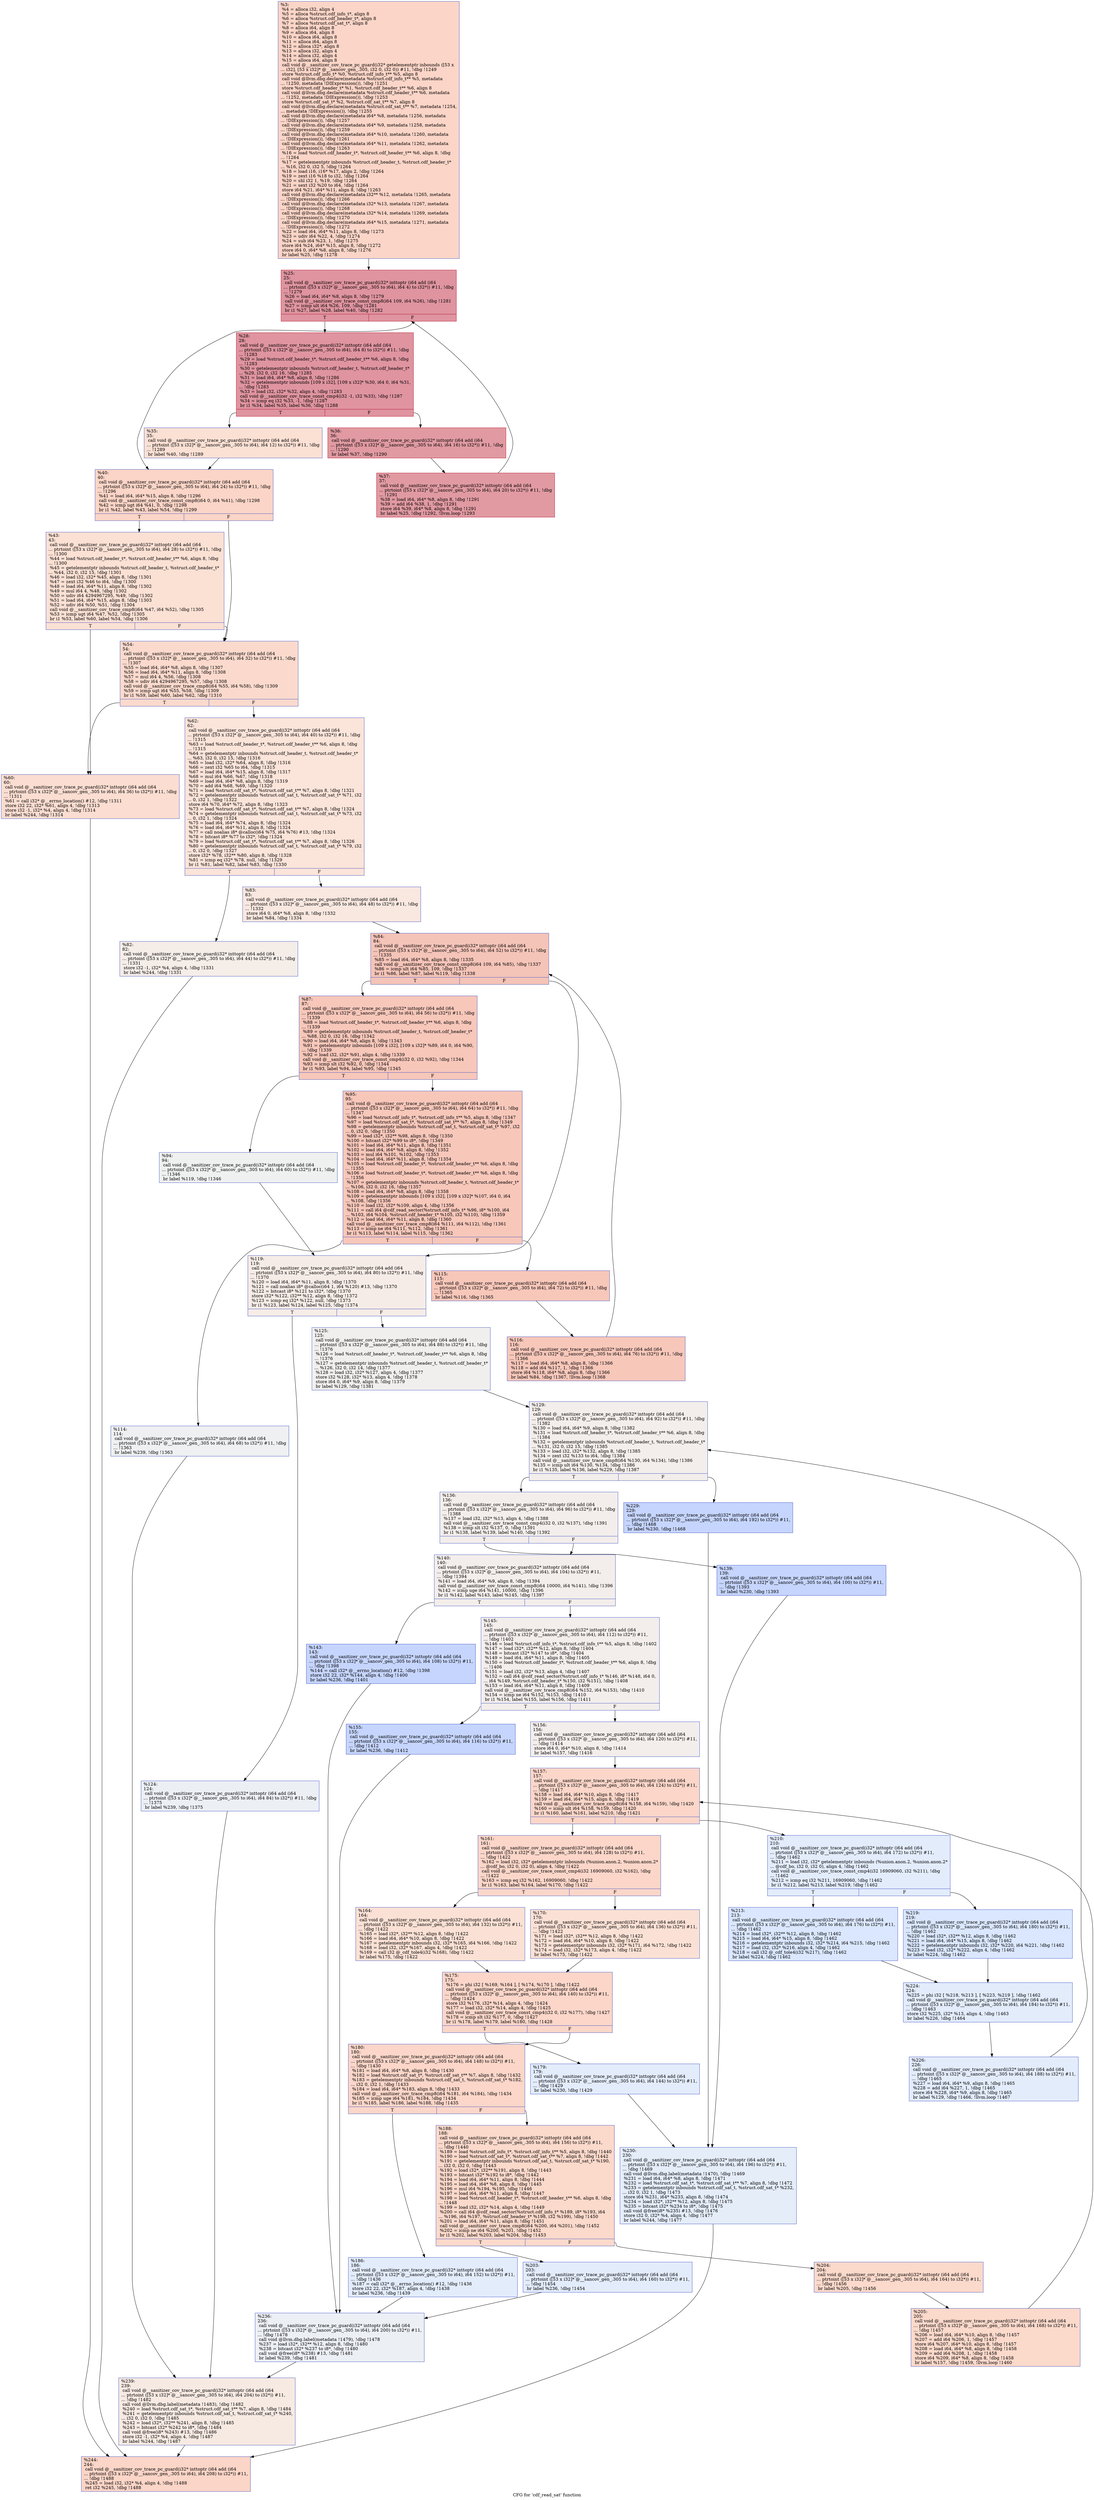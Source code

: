 digraph "CFG for 'cdf_read_sat' function" {
	label="CFG for 'cdf_read_sat' function";

	Node0x564cce902190 [shape=record,color="#3d50c3ff", style=filled, fillcolor="#f5a08170",label="{%3:\l  %4 = alloca i32, align 4\l  %5 = alloca %struct.cdf_info_t*, align 8\l  %6 = alloca %struct.cdf_header_t*, align 8\l  %7 = alloca %struct.cdf_sat_t*, align 8\l  %8 = alloca i64, align 8\l  %9 = alloca i64, align 8\l  %10 = alloca i64, align 8\l  %11 = alloca i64, align 8\l  %12 = alloca i32*, align 8\l  %13 = alloca i32, align 4\l  %14 = alloca i32, align 4\l  %15 = alloca i64, align 8\l  call void @__sanitizer_cov_trace_pc_guard(i32* getelementptr inbounds ([53 x\l... i32], [53 x i32]* @__sancov_gen_.305, i32 0, i32 0)) #11, !dbg !1249\l  store %struct.cdf_info_t* %0, %struct.cdf_info_t** %5, align 8\l  call void @llvm.dbg.declare(metadata %struct.cdf_info_t** %5, metadata\l... !1250, metadata !DIExpression()), !dbg !1251\l  store %struct.cdf_header_t* %1, %struct.cdf_header_t** %6, align 8\l  call void @llvm.dbg.declare(metadata %struct.cdf_header_t** %6, metadata\l... !1252, metadata !DIExpression()), !dbg !1253\l  store %struct.cdf_sat_t* %2, %struct.cdf_sat_t** %7, align 8\l  call void @llvm.dbg.declare(metadata %struct.cdf_sat_t** %7, metadata !1254,\l... metadata !DIExpression()), !dbg !1255\l  call void @llvm.dbg.declare(metadata i64* %8, metadata !1256, metadata\l... !DIExpression()), !dbg !1257\l  call void @llvm.dbg.declare(metadata i64* %9, metadata !1258, metadata\l... !DIExpression()), !dbg !1259\l  call void @llvm.dbg.declare(metadata i64* %10, metadata !1260, metadata\l... !DIExpression()), !dbg !1261\l  call void @llvm.dbg.declare(metadata i64* %11, metadata !1262, metadata\l... !DIExpression()), !dbg !1263\l  %16 = load %struct.cdf_header_t*, %struct.cdf_header_t** %6, align 8, !dbg\l... !1264\l  %17 = getelementptr inbounds %struct.cdf_header_t, %struct.cdf_header_t*\l... %16, i32 0, i32 5, !dbg !1264\l  %18 = load i16, i16* %17, align 2, !dbg !1264\l  %19 = zext i16 %18 to i32, !dbg !1264\l  %20 = shl i32 1, %19, !dbg !1264\l  %21 = sext i32 %20 to i64, !dbg !1264\l  store i64 %21, i64* %11, align 8, !dbg !1263\l  call void @llvm.dbg.declare(metadata i32** %12, metadata !1265, metadata\l... !DIExpression()), !dbg !1266\l  call void @llvm.dbg.declare(metadata i32* %13, metadata !1267, metadata\l... !DIExpression()), !dbg !1268\l  call void @llvm.dbg.declare(metadata i32* %14, metadata !1269, metadata\l... !DIExpression()), !dbg !1270\l  call void @llvm.dbg.declare(metadata i64* %15, metadata !1271, metadata\l... !DIExpression()), !dbg !1272\l  %22 = load i64, i64* %11, align 8, !dbg !1273\l  %23 = udiv i64 %22, 4, !dbg !1274\l  %24 = sub i64 %23, 1, !dbg !1275\l  store i64 %24, i64* %15, align 8, !dbg !1272\l  store i64 0, i64* %8, align 8, !dbg !1276\l  br label %25, !dbg !1278\l}"];
	Node0x564cce902190 -> Node0x564cce902260;
	Node0x564cce902260 [shape=record,color="#b70d28ff", style=filled, fillcolor="#b70d2870",label="{%25:\l25:                                               \l  call void @__sanitizer_cov_trace_pc_guard(i32* inttoptr (i64 add (i64\l... ptrtoint ([53 x i32]* @__sancov_gen_.305 to i64), i64 4) to i32*)) #11, !dbg\l... !1279\l  %26 = load i64, i64* %8, align 8, !dbg !1279\l  call void @__sanitizer_cov_trace_const_cmp8(i64 109, i64 %26), !dbg !1281\l  %27 = icmp ult i64 %26, 109, !dbg !1281\l  br i1 %27, label %28, label %40, !dbg !1282\l|{<s0>T|<s1>F}}"];
	Node0x564cce902260:s0 -> Node0x564cce9022b0;
	Node0x564cce902260:s1 -> Node0x564cce9023f0;
	Node0x564cce9022b0 [shape=record,color="#b70d28ff", style=filled, fillcolor="#b70d2870",label="{%28:\l28:                                               \l  call void @__sanitizer_cov_trace_pc_guard(i32* inttoptr (i64 add (i64\l... ptrtoint ([53 x i32]* @__sancov_gen_.305 to i64), i64 8) to i32*)) #11, !dbg\l... !1283\l  %29 = load %struct.cdf_header_t*, %struct.cdf_header_t** %6, align 8, !dbg\l... !1283\l  %30 = getelementptr inbounds %struct.cdf_header_t, %struct.cdf_header_t*\l... %29, i32 0, i32 16, !dbg !1285\l  %31 = load i64, i64* %8, align 8, !dbg !1286\l  %32 = getelementptr inbounds [109 x i32], [109 x i32]* %30, i64 0, i64 %31,\l... !dbg !1283\l  %33 = load i32, i32* %32, align 4, !dbg !1283\l  call void @__sanitizer_cov_trace_const_cmp4(i32 -1, i32 %33), !dbg !1287\l  %34 = icmp eq i32 %33, -1, !dbg !1287\l  br i1 %34, label %35, label %36, !dbg !1288\l|{<s0>T|<s1>F}}"];
	Node0x564cce9022b0:s0 -> Node0x564cce902300;
	Node0x564cce9022b0:s1 -> Node0x564cce902350;
	Node0x564cce902300 [shape=record,color="#3d50c3ff", style=filled, fillcolor="#f7b99e70",label="{%35:\l35:                                               \l  call void @__sanitizer_cov_trace_pc_guard(i32* inttoptr (i64 add (i64\l... ptrtoint ([53 x i32]* @__sancov_gen_.305 to i64), i64 12) to i32*)) #11, !dbg\l... !1289\l  br label %40, !dbg !1289\l}"];
	Node0x564cce902300 -> Node0x564cce9023f0;
	Node0x564cce902350 [shape=record,color="#b70d28ff", style=filled, fillcolor="#bb1b2c70",label="{%36:\l36:                                               \l  call void @__sanitizer_cov_trace_pc_guard(i32* inttoptr (i64 add (i64\l... ptrtoint ([53 x i32]* @__sancov_gen_.305 to i64), i64 16) to i32*)) #11, !dbg\l... !1290\l  br label %37, !dbg !1290\l}"];
	Node0x564cce902350 -> Node0x564cce9023a0;
	Node0x564cce9023a0 [shape=record,color="#b70d28ff", style=filled, fillcolor="#bb1b2c70",label="{%37:\l37:                                               \l  call void @__sanitizer_cov_trace_pc_guard(i32* inttoptr (i64 add (i64\l... ptrtoint ([53 x i32]* @__sancov_gen_.305 to i64), i64 20) to i32*)) #11, !dbg\l... !1291\l  %38 = load i64, i64* %8, align 8, !dbg !1291\l  %39 = add i64 %38, 1, !dbg !1291\l  store i64 %39, i64* %8, align 8, !dbg !1291\l  br label %25, !dbg !1292, !llvm.loop !1293\l}"];
	Node0x564cce9023a0 -> Node0x564cce902260;
	Node0x564cce9023f0 [shape=record,color="#3d50c3ff", style=filled, fillcolor="#f5a08170",label="{%40:\l40:                                               \l  call void @__sanitizer_cov_trace_pc_guard(i32* inttoptr (i64 add (i64\l... ptrtoint ([53 x i32]* @__sancov_gen_.305 to i64), i64 24) to i32*)) #11, !dbg\l... !1296\l  %41 = load i64, i64* %15, align 8, !dbg !1296\l  call void @__sanitizer_cov_trace_const_cmp8(i64 0, i64 %41), !dbg !1298\l  %42 = icmp ugt i64 %41, 0, !dbg !1298\l  br i1 %42, label %43, label %54, !dbg !1299\l|{<s0>T|<s1>F}}"];
	Node0x564cce9023f0:s0 -> Node0x564cce902440;
	Node0x564cce9023f0:s1 -> Node0x564cce902490;
	Node0x564cce902440 [shape=record,color="#3d50c3ff", style=filled, fillcolor="#f7b99e70",label="{%43:\l43:                                               \l  call void @__sanitizer_cov_trace_pc_guard(i32* inttoptr (i64 add (i64\l... ptrtoint ([53 x i32]* @__sancov_gen_.305 to i64), i64 28) to i32*)) #11, !dbg\l... !1300\l  %44 = load %struct.cdf_header_t*, %struct.cdf_header_t** %6, align 8, !dbg\l... !1300\l  %45 = getelementptr inbounds %struct.cdf_header_t, %struct.cdf_header_t*\l... %44, i32 0, i32 15, !dbg !1301\l  %46 = load i32, i32* %45, align 8, !dbg !1301\l  %47 = zext i32 %46 to i64, !dbg !1300\l  %48 = load i64, i64* %11, align 8, !dbg !1302\l  %49 = mul i64 4, %48, !dbg !1302\l  %50 = udiv i64 4294967295, %49, !dbg !1302\l  %51 = load i64, i64* %15, align 8, !dbg !1303\l  %52 = udiv i64 %50, %51, !dbg !1304\l  call void @__sanitizer_cov_trace_cmp8(i64 %47, i64 %52), !dbg !1305\l  %53 = icmp ugt i64 %47, %52, !dbg !1305\l  br i1 %53, label %60, label %54, !dbg !1306\l|{<s0>T|<s1>F}}"];
	Node0x564cce902440:s0 -> Node0x564cce9024e0;
	Node0x564cce902440:s1 -> Node0x564cce902490;
	Node0x564cce902490 [shape=record,color="#3d50c3ff", style=filled, fillcolor="#f7ac8e70",label="{%54:\l54:                                               \l  call void @__sanitizer_cov_trace_pc_guard(i32* inttoptr (i64 add (i64\l... ptrtoint ([53 x i32]* @__sancov_gen_.305 to i64), i64 32) to i32*)) #11, !dbg\l... !1307\l  %55 = load i64, i64* %8, align 8, !dbg !1307\l  %56 = load i64, i64* %11, align 8, !dbg !1308\l  %57 = mul i64 4, %56, !dbg !1308\l  %58 = udiv i64 4294967295, %57, !dbg !1308\l  call void @__sanitizer_cov_trace_cmp8(i64 %55, i64 %58), !dbg !1309\l  %59 = icmp ugt i64 %55, %58, !dbg !1309\l  br i1 %59, label %60, label %62, !dbg !1310\l|{<s0>T|<s1>F}}"];
	Node0x564cce902490:s0 -> Node0x564cce9024e0;
	Node0x564cce902490:s1 -> Node0x564cce902530;
	Node0x564cce9024e0 [shape=record,color="#3d50c3ff", style=filled, fillcolor="#f7b39670",label="{%60:\l60:                                               \l  call void @__sanitizer_cov_trace_pc_guard(i32* inttoptr (i64 add (i64\l... ptrtoint ([53 x i32]* @__sancov_gen_.305 to i64), i64 36) to i32*)) #11, !dbg\l... !1311\l  %61 = call i32* @__errno_location() #12, !dbg !1311\l  store i32 22, i32* %61, align 4, !dbg !1313\l  store i32 -1, i32* %4, align 4, !dbg !1314\l  br label %244, !dbg !1314\l}"];
	Node0x564cce9024e0 -> Node0x564cce903250;
	Node0x564cce902530 [shape=record,color="#3d50c3ff", style=filled, fillcolor="#f5c1a970",label="{%62:\l62:                                               \l  call void @__sanitizer_cov_trace_pc_guard(i32* inttoptr (i64 add (i64\l... ptrtoint ([53 x i32]* @__sancov_gen_.305 to i64), i64 40) to i32*)) #11, !dbg\l... !1315\l  %63 = load %struct.cdf_header_t*, %struct.cdf_header_t** %6, align 8, !dbg\l... !1315\l  %64 = getelementptr inbounds %struct.cdf_header_t, %struct.cdf_header_t*\l... %63, i32 0, i32 15, !dbg !1316\l  %65 = load i32, i32* %64, align 8, !dbg !1316\l  %66 = zext i32 %65 to i64, !dbg !1315\l  %67 = load i64, i64* %15, align 8, !dbg !1317\l  %68 = mul i64 %66, %67, !dbg !1318\l  %69 = load i64, i64* %8, align 8, !dbg !1319\l  %70 = add i64 %68, %69, !dbg !1320\l  %71 = load %struct.cdf_sat_t*, %struct.cdf_sat_t** %7, align 8, !dbg !1321\l  %72 = getelementptr inbounds %struct.cdf_sat_t, %struct.cdf_sat_t* %71, i32\l... 0, i32 1, !dbg !1322\l  store i64 %70, i64* %72, align 8, !dbg !1323\l  %73 = load %struct.cdf_sat_t*, %struct.cdf_sat_t** %7, align 8, !dbg !1324\l  %74 = getelementptr inbounds %struct.cdf_sat_t, %struct.cdf_sat_t* %73, i32\l... 0, i32 1, !dbg !1324\l  %75 = load i64, i64* %74, align 8, !dbg !1324\l  %76 = load i64, i64* %11, align 8, !dbg !1324\l  %77 = call noalias i8* @calloc(i64 %75, i64 %76) #13, !dbg !1324\l  %78 = bitcast i8* %77 to i32*, !dbg !1324\l  %79 = load %struct.cdf_sat_t*, %struct.cdf_sat_t** %7, align 8, !dbg !1326\l  %80 = getelementptr inbounds %struct.cdf_sat_t, %struct.cdf_sat_t* %79, i32\l... 0, i32 0, !dbg !1327\l  store i32* %78, i32** %80, align 8, !dbg !1328\l  %81 = icmp eq i32* %78, null, !dbg !1329\l  br i1 %81, label %82, label %83, !dbg !1330\l|{<s0>T|<s1>F}}"];
	Node0x564cce902530:s0 -> Node0x564cce902580;
	Node0x564cce902530:s1 -> Node0x564cce9025d0;
	Node0x564cce902580 [shape=record,color="#3d50c3ff", style=filled, fillcolor="#e8d6cc70",label="{%82:\l82:                                               \l  call void @__sanitizer_cov_trace_pc_guard(i32* inttoptr (i64 add (i64\l... ptrtoint ([53 x i32]* @__sancov_gen_.305 to i64), i64 44) to i32*)) #11, !dbg\l... !1331\l  store i32 -1, i32* %4, align 4, !dbg !1331\l  br label %244, !dbg !1331\l}"];
	Node0x564cce902580 -> Node0x564cce903250;
	Node0x564cce9025d0 [shape=record,color="#3d50c3ff", style=filled, fillcolor="#f1ccb870",label="{%83:\l83:                                               \l  call void @__sanitizer_cov_trace_pc_guard(i32* inttoptr (i64 add (i64\l... ptrtoint ([53 x i32]* @__sancov_gen_.305 to i64), i64 48) to i32*)) #11, !dbg\l... !1332\l  store i64 0, i64* %8, align 8, !dbg !1332\l  br label %84, !dbg !1334\l}"];
	Node0x564cce9025d0 -> Node0x564cce902620;
	Node0x564cce902620 [shape=record,color="#3d50c3ff", style=filled, fillcolor="#e97a5f70",label="{%84:\l84:                                               \l  call void @__sanitizer_cov_trace_pc_guard(i32* inttoptr (i64 add (i64\l... ptrtoint ([53 x i32]* @__sancov_gen_.305 to i64), i64 52) to i32*)) #11, !dbg\l... !1335\l  %85 = load i64, i64* %8, align 8, !dbg !1335\l  call void @__sanitizer_cov_trace_const_cmp8(i64 109, i64 %85), !dbg !1337\l  %86 = icmp ult i64 %85, 109, !dbg !1337\l  br i1 %86, label %87, label %119, !dbg !1338\l|{<s0>T|<s1>F}}"];
	Node0x564cce902620:s0 -> Node0x564cce902670;
	Node0x564cce902620:s1 -> Node0x564cce902850;
	Node0x564cce902670 [shape=record,color="#3d50c3ff", style=filled, fillcolor="#ec7f6370",label="{%87:\l87:                                               \l  call void @__sanitizer_cov_trace_pc_guard(i32* inttoptr (i64 add (i64\l... ptrtoint ([53 x i32]* @__sancov_gen_.305 to i64), i64 56) to i32*)) #11, !dbg\l... !1339\l  %88 = load %struct.cdf_header_t*, %struct.cdf_header_t** %6, align 8, !dbg\l... !1339\l  %89 = getelementptr inbounds %struct.cdf_header_t, %struct.cdf_header_t*\l... %88, i32 0, i32 16, !dbg !1342\l  %90 = load i64, i64* %8, align 8, !dbg !1343\l  %91 = getelementptr inbounds [109 x i32], [109 x i32]* %89, i64 0, i64 %90,\l... !dbg !1339\l  %92 = load i32, i32* %91, align 4, !dbg !1339\l  call void @__sanitizer_cov_trace_const_cmp4(i32 0, i32 %92), !dbg !1344\l  %93 = icmp slt i32 %92, 0, !dbg !1344\l  br i1 %93, label %94, label %95, !dbg !1345\l|{<s0>T|<s1>F}}"];
	Node0x564cce902670:s0 -> Node0x564cce9026c0;
	Node0x564cce902670:s1 -> Node0x564cce902710;
	Node0x564cce9026c0 [shape=record,color="#3d50c3ff", style=filled, fillcolor="#dbdcde70",label="{%94:\l94:                                               \l  call void @__sanitizer_cov_trace_pc_guard(i32* inttoptr (i64 add (i64\l... ptrtoint ([53 x i32]* @__sancov_gen_.305 to i64), i64 60) to i32*)) #11, !dbg\l... !1346\l  br label %119, !dbg !1346\l}"];
	Node0x564cce9026c0 -> Node0x564cce902850;
	Node0x564cce902710 [shape=record,color="#3d50c3ff", style=filled, fillcolor="#ec7f6370",label="{%95:\l95:                                               \l  call void @__sanitizer_cov_trace_pc_guard(i32* inttoptr (i64 add (i64\l... ptrtoint ([53 x i32]* @__sancov_gen_.305 to i64), i64 64) to i32*)) #11, !dbg\l... !1347\l  %96 = load %struct.cdf_info_t*, %struct.cdf_info_t** %5, align 8, !dbg !1347\l  %97 = load %struct.cdf_sat_t*, %struct.cdf_sat_t** %7, align 8, !dbg !1349\l  %98 = getelementptr inbounds %struct.cdf_sat_t, %struct.cdf_sat_t* %97, i32\l... 0, i32 0, !dbg !1350\l  %99 = load i32*, i32** %98, align 8, !dbg !1350\l  %100 = bitcast i32* %99 to i8*, !dbg !1349\l  %101 = load i64, i64* %11, align 8, !dbg !1351\l  %102 = load i64, i64* %8, align 8, !dbg !1352\l  %103 = mul i64 %101, %102, !dbg !1353\l  %104 = load i64, i64* %11, align 8, !dbg !1354\l  %105 = load %struct.cdf_header_t*, %struct.cdf_header_t** %6, align 8, !dbg\l... !1355\l  %106 = load %struct.cdf_header_t*, %struct.cdf_header_t** %6, align 8, !dbg\l... !1356\l  %107 = getelementptr inbounds %struct.cdf_header_t, %struct.cdf_header_t*\l... %106, i32 0, i32 16, !dbg !1357\l  %108 = load i64, i64* %8, align 8, !dbg !1358\l  %109 = getelementptr inbounds [109 x i32], [109 x i32]* %107, i64 0, i64\l... %108, !dbg !1356\l  %110 = load i32, i32* %109, align 4, !dbg !1356\l  %111 = call i64 @cdf_read_sector(%struct.cdf_info_t* %96, i8* %100, i64\l... %103, i64 %104, %struct.cdf_header_t* %105, i32 %110), !dbg !1359\l  %112 = load i64, i64* %11, align 8, !dbg !1360\l  call void @__sanitizer_cov_trace_cmp8(i64 %111, i64 %112), !dbg !1361\l  %113 = icmp ne i64 %111, %112, !dbg !1361\l  br i1 %113, label %114, label %115, !dbg !1362\l|{<s0>T|<s1>F}}"];
	Node0x564cce902710:s0 -> Node0x564cce902760;
	Node0x564cce902710:s1 -> Node0x564cce9027b0;
	Node0x564cce902760 [shape=record,color="#3d50c3ff", style=filled, fillcolor="#d9dce170",label="{%114:\l114:                                              \l  call void @__sanitizer_cov_trace_pc_guard(i32* inttoptr (i64 add (i64\l... ptrtoint ([53 x i32]* @__sancov_gen_.305 to i64), i64 68) to i32*)) #11, !dbg\l... !1363\l  br label %239, !dbg !1363\l}"];
	Node0x564cce902760 -> Node0x564cce903200;
	Node0x564cce9027b0 [shape=record,color="#3d50c3ff", style=filled, fillcolor="#ec7f6370",label="{%115:\l115:                                              \l  call void @__sanitizer_cov_trace_pc_guard(i32* inttoptr (i64 add (i64\l... ptrtoint ([53 x i32]* @__sancov_gen_.305 to i64), i64 72) to i32*)) #11, !dbg\l... !1365\l  br label %116, !dbg !1365\l}"];
	Node0x564cce9027b0 -> Node0x564cce902800;
	Node0x564cce902800 [shape=record,color="#3d50c3ff", style=filled, fillcolor="#ec7f6370",label="{%116:\l116:                                              \l  call void @__sanitizer_cov_trace_pc_guard(i32* inttoptr (i64 add (i64\l... ptrtoint ([53 x i32]* @__sancov_gen_.305 to i64), i64 76) to i32*)) #11, !dbg\l... !1366\l  %117 = load i64, i64* %8, align 8, !dbg !1366\l  %118 = add i64 %117, 1, !dbg !1366\l  store i64 %118, i64* %8, align 8, !dbg !1366\l  br label %84, !dbg !1367, !llvm.loop !1368\l}"];
	Node0x564cce902800 -> Node0x564cce902620;
	Node0x564cce902850 [shape=record,color="#3d50c3ff", style=filled, fillcolor="#ead5c970",label="{%119:\l119:                                              \l  call void @__sanitizer_cov_trace_pc_guard(i32* inttoptr (i64 add (i64\l... ptrtoint ([53 x i32]* @__sancov_gen_.305 to i64), i64 80) to i32*)) #11, !dbg\l... !1370\l  %120 = load i64, i64* %11, align 8, !dbg !1370\l  %121 = call noalias i8* @calloc(i64 1, i64 %120) #13, !dbg !1370\l  %122 = bitcast i8* %121 to i32*, !dbg !1370\l  store i32* %122, i32** %12, align 8, !dbg !1372\l  %123 = icmp eq i32* %122, null, !dbg !1373\l  br i1 %123, label %124, label %125, !dbg !1374\l|{<s0>T|<s1>F}}"];
	Node0x564cce902850:s0 -> Node0x564cce9028a0;
	Node0x564cce902850:s1 -> Node0x564cce9028f0;
	Node0x564cce9028a0 [shape=record,color="#3d50c3ff", style=filled, fillcolor="#d4dbe670",label="{%124:\l124:                                              \l  call void @__sanitizer_cov_trace_pc_guard(i32* inttoptr (i64 add (i64\l... ptrtoint ([53 x i32]* @__sancov_gen_.305 to i64), i64 84) to i32*)) #11, !dbg\l... !1375\l  br label %239, !dbg !1375\l}"];
	Node0x564cce9028a0 -> Node0x564cce903200;
	Node0x564cce9028f0 [shape=record,color="#3d50c3ff", style=filled, fillcolor="#e0dbd870",label="{%125:\l125:                                              \l  call void @__sanitizer_cov_trace_pc_guard(i32* inttoptr (i64 add (i64\l... ptrtoint ([53 x i32]* @__sancov_gen_.305 to i64), i64 88) to i32*)) #11, !dbg\l... !1376\l  %126 = load %struct.cdf_header_t*, %struct.cdf_header_t** %6, align 8, !dbg\l... !1376\l  %127 = getelementptr inbounds %struct.cdf_header_t, %struct.cdf_header_t*\l... %126, i32 0, i32 14, !dbg !1377\l  %128 = load i32, i32* %127, align 4, !dbg !1377\l  store i32 %128, i32* %13, align 4, !dbg !1378\l  store i64 0, i64* %9, align 8, !dbg !1379\l  br label %129, !dbg !1381\l}"];
	Node0x564cce9028f0 -> Node0x564cce902940;
	Node0x564cce902940 [shape=record,color="#3d50c3ff", style=filled, fillcolor="#e5d8d170",label="{%129:\l129:                                              \l  call void @__sanitizer_cov_trace_pc_guard(i32* inttoptr (i64 add (i64\l... ptrtoint ([53 x i32]* @__sancov_gen_.305 to i64), i64 92) to i32*)) #11, !dbg\l... !1382\l  %130 = load i64, i64* %9, align 8, !dbg !1382\l  %131 = load %struct.cdf_header_t*, %struct.cdf_header_t** %6, align 8, !dbg\l... !1384\l  %132 = getelementptr inbounds %struct.cdf_header_t, %struct.cdf_header_t*\l... %131, i32 0, i32 15, !dbg !1385\l  %133 = load i32, i32* %132, align 8, !dbg !1385\l  %134 = zext i32 %133 to i64, !dbg !1384\l  call void @__sanitizer_cov_trace_cmp8(i64 %130, i64 %134), !dbg !1386\l  %135 = icmp ult i64 %130, %134, !dbg !1386\l  br i1 %135, label %136, label %229, !dbg !1387\l|{<s0>T|<s1>F}}"];
	Node0x564cce902940:s0 -> Node0x564cce902990;
	Node0x564cce902940:s1 -> Node0x564cce903110;
	Node0x564cce902990 [shape=record,color="#3d50c3ff", style=filled, fillcolor="#e5d8d170",label="{%136:\l136:                                              \l  call void @__sanitizer_cov_trace_pc_guard(i32* inttoptr (i64 add (i64\l... ptrtoint ([53 x i32]* @__sancov_gen_.305 to i64), i64 96) to i32*)) #11, !dbg\l... !1388\l  %137 = load i32, i32* %13, align 4, !dbg !1388\l  call void @__sanitizer_cov_trace_const_cmp4(i32 0, i32 %137), !dbg !1391\l  %138 = icmp slt i32 %137, 0, !dbg !1391\l  br i1 %138, label %139, label %140, !dbg !1392\l|{<s0>T|<s1>F}}"];
	Node0x564cce902990:s0 -> Node0x564cce9029e0;
	Node0x564cce902990:s1 -> Node0x564cce902a30;
	Node0x564cce9029e0 [shape=record,color="#3d50c3ff", style=filled, fillcolor="#7ea1fa70",label="{%139:\l139:                                              \l  call void @__sanitizer_cov_trace_pc_guard(i32* inttoptr (i64 add (i64\l... ptrtoint ([53 x i32]* @__sancov_gen_.305 to i64), i64 100) to i32*)) #11,\l... !dbg !1393\l  br label %230, !dbg !1393\l}"];
	Node0x564cce9029e0 -> Node0x564cce903160;
	Node0x564cce902a30 [shape=record,color="#3d50c3ff", style=filled, fillcolor="#e5d8d170",label="{%140:\l140:                                              \l  call void @__sanitizer_cov_trace_pc_guard(i32* inttoptr (i64 add (i64\l... ptrtoint ([53 x i32]* @__sancov_gen_.305 to i64), i64 104) to i32*)) #11,\l... !dbg !1394\l  %141 = load i64, i64* %9, align 8, !dbg !1394\l  call void @__sanitizer_cov_trace_const_cmp8(i64 10000, i64 %141), !dbg !1396\l  %142 = icmp uge i64 %141, 10000, !dbg !1396\l  br i1 %142, label %143, label %145, !dbg !1397\l|{<s0>T|<s1>F}}"];
	Node0x564cce902a30:s0 -> Node0x564cce902a80;
	Node0x564cce902a30:s1 -> Node0x564cce902ad0;
	Node0x564cce902a80 [shape=record,color="#3d50c3ff", style=filled, fillcolor="#7ea1fa70",label="{%143:\l143:                                              \l  call void @__sanitizer_cov_trace_pc_guard(i32* inttoptr (i64 add (i64\l... ptrtoint ([53 x i32]* @__sancov_gen_.305 to i64), i64 108) to i32*)) #11,\l... !dbg !1398\l  %144 = call i32* @__errno_location() #12, !dbg !1398\l  store i32 22, i32* %144, align 4, !dbg !1400\l  br label %236, !dbg !1401\l}"];
	Node0x564cce902a80 -> Node0x564cce9031b0;
	Node0x564cce902ad0 [shape=record,color="#3d50c3ff", style=filled, fillcolor="#e3d9d370",label="{%145:\l145:                                              \l  call void @__sanitizer_cov_trace_pc_guard(i32* inttoptr (i64 add (i64\l... ptrtoint ([53 x i32]* @__sancov_gen_.305 to i64), i64 112) to i32*)) #11,\l... !dbg !1402\l  %146 = load %struct.cdf_info_t*, %struct.cdf_info_t** %5, align 8, !dbg !1402\l  %147 = load i32*, i32** %12, align 8, !dbg !1404\l  %148 = bitcast i32* %147 to i8*, !dbg !1404\l  %149 = load i64, i64* %11, align 8, !dbg !1405\l  %150 = load %struct.cdf_header_t*, %struct.cdf_header_t** %6, align 8, !dbg\l... !1406\l  %151 = load i32, i32* %13, align 4, !dbg !1407\l  %152 = call i64 @cdf_read_sector(%struct.cdf_info_t* %146, i8* %148, i64 0,\l... i64 %149, %struct.cdf_header_t* %150, i32 %151), !dbg !1408\l  %153 = load i64, i64* %11, align 8, !dbg !1409\l  call void @__sanitizer_cov_trace_cmp8(i64 %152, i64 %153), !dbg !1410\l  %154 = icmp ne i64 %152, %153, !dbg !1410\l  br i1 %154, label %155, label %156, !dbg !1411\l|{<s0>T|<s1>F}}"];
	Node0x564cce902ad0:s0 -> Node0x564cce902b20;
	Node0x564cce902ad0:s1 -> Node0x564cce902b70;
	Node0x564cce902b20 [shape=record,color="#3d50c3ff", style=filled, fillcolor="#7ea1fa70",label="{%155:\l155:                                              \l  call void @__sanitizer_cov_trace_pc_guard(i32* inttoptr (i64 add (i64\l... ptrtoint ([53 x i32]* @__sancov_gen_.305 to i64), i64 116) to i32*)) #11,\l... !dbg !1412\l  br label %236, !dbg !1412\l}"];
	Node0x564cce902b20 -> Node0x564cce9031b0;
	Node0x564cce902b70 [shape=record,color="#3d50c3ff", style=filled, fillcolor="#e3d9d370",label="{%156:\l156:                                              \l  call void @__sanitizer_cov_trace_pc_guard(i32* inttoptr (i64 add (i64\l... ptrtoint ([53 x i32]* @__sancov_gen_.305 to i64), i64 120) to i32*)) #11,\l... !dbg !1414\l  store i64 0, i64* %10, align 8, !dbg !1414\l  br label %157, !dbg !1416\l}"];
	Node0x564cce902b70 -> Node0x564cce902bc0;
	Node0x564cce902bc0 [shape=record,color="#3d50c3ff", style=filled, fillcolor="#f6a38570",label="{%157:\l157:                                              \l  call void @__sanitizer_cov_trace_pc_guard(i32* inttoptr (i64 add (i64\l... ptrtoint ([53 x i32]* @__sancov_gen_.305 to i64), i64 124) to i32*)) #11,\l... !dbg !1417\l  %158 = load i64, i64* %10, align 8, !dbg !1417\l  %159 = load i64, i64* %15, align 8, !dbg !1419\l  call void @__sanitizer_cov_trace_cmp8(i64 %158, i64 %159), !dbg !1420\l  %160 = icmp ult i64 %158, %159, !dbg !1420\l  br i1 %160, label %161, label %210, !dbg !1421\l|{<s0>T|<s1>F}}"];
	Node0x564cce902bc0:s0 -> Node0x564cce902c10;
	Node0x564cce902bc0:s1 -> Node0x564cce902f80;
	Node0x564cce902c10 [shape=record,color="#3d50c3ff", style=filled, fillcolor="#f6a38570",label="{%161:\l161:                                              \l  call void @__sanitizer_cov_trace_pc_guard(i32* inttoptr (i64 add (i64\l... ptrtoint ([53 x i32]* @__sancov_gen_.305 to i64), i64 128) to i32*)) #11,\l... !dbg !1422\l  %162 = load i32, i32* getelementptr inbounds (%union.anon.2, %union.anon.2*\l... @cdf_bo, i32 0, i32 0), align 4, !dbg !1422\l  call void @__sanitizer_cov_trace_const_cmp4(i32 16909060, i32 %162), !dbg\l... !1422\l  %163 = icmp eq i32 %162, 16909060, !dbg !1422\l  br i1 %163, label %164, label %170, !dbg !1422\l|{<s0>T|<s1>F}}"];
	Node0x564cce902c10:s0 -> Node0x564cce902c60;
	Node0x564cce902c10:s1 -> Node0x564cce902cb0;
	Node0x564cce902c60 [shape=record,color="#3d50c3ff", style=filled, fillcolor="#f7bca170",label="{%164:\l164:                                              \l  call void @__sanitizer_cov_trace_pc_guard(i32* inttoptr (i64 add (i64\l... ptrtoint ([53 x i32]* @__sancov_gen_.305 to i64), i64 132) to i32*)) #11,\l... !dbg !1422\l  %165 = load i32*, i32** %12, align 8, !dbg !1422\l  %166 = load i64, i64* %10, align 8, !dbg !1422\l  %167 = getelementptr inbounds i32, i32* %165, i64 %166, !dbg !1422\l  %168 = load i32, i32* %167, align 4, !dbg !1422\l  %169 = call i32 @_cdf_tole4(i32 %168), !dbg !1422\l  br label %175, !dbg !1422\l}"];
	Node0x564cce902c60 -> Node0x564cce902d00;
	Node0x564cce902cb0 [shape=record,color="#3d50c3ff", style=filled, fillcolor="#f7bca170",label="{%170:\l170:                                              \l  call void @__sanitizer_cov_trace_pc_guard(i32* inttoptr (i64 add (i64\l... ptrtoint ([53 x i32]* @__sancov_gen_.305 to i64), i64 136) to i32*)) #11,\l... !dbg !1422\l  %171 = load i32*, i32** %12, align 8, !dbg !1422\l  %172 = load i64, i64* %10, align 8, !dbg !1422\l  %173 = getelementptr inbounds i32, i32* %171, i64 %172, !dbg !1422\l  %174 = load i32, i32* %173, align 4, !dbg !1422\l  br label %175, !dbg !1422\l}"];
	Node0x564cce902cb0 -> Node0x564cce902d00;
	Node0x564cce902d00 [shape=record,color="#3d50c3ff", style=filled, fillcolor="#f6a38570",label="{%175:\l175:                                              \l  %176 = phi i32 [ %169, %164 ], [ %174, %170 ], !dbg !1422\l  call void @__sanitizer_cov_trace_pc_guard(i32* inttoptr (i64 add (i64\l... ptrtoint ([53 x i32]* @__sancov_gen_.305 to i64), i64 140) to i32*)) #11,\l... !dbg !1424\l  store i32 %176, i32* %14, align 4, !dbg !1424\l  %177 = load i32, i32* %14, align 4, !dbg !1425\l  call void @__sanitizer_cov_trace_const_cmp4(i32 0, i32 %177), !dbg !1427\l  %178 = icmp slt i32 %177, 0, !dbg !1427\l  br i1 %178, label %179, label %180, !dbg !1428\l|{<s0>T|<s1>F}}"];
	Node0x564cce902d00:s0 -> Node0x564cce902d50;
	Node0x564cce902d00:s1 -> Node0x564cce902da0;
	Node0x564cce902d50 [shape=record,color="#3d50c3ff", style=filled, fillcolor="#bfd3f670",label="{%179:\l179:                                              \l  call void @__sanitizer_cov_trace_pc_guard(i32* inttoptr (i64 add (i64\l... ptrtoint ([53 x i32]* @__sancov_gen_.305 to i64), i64 144) to i32*)) #11,\l... !dbg !1429\l  br label %230, !dbg !1429\l}"];
	Node0x564cce902d50 -> Node0x564cce903160;
	Node0x564cce902da0 [shape=record,color="#3d50c3ff", style=filled, fillcolor="#f6a38570",label="{%180:\l180:                                              \l  call void @__sanitizer_cov_trace_pc_guard(i32* inttoptr (i64 add (i64\l... ptrtoint ([53 x i32]* @__sancov_gen_.305 to i64), i64 148) to i32*)) #11,\l... !dbg !1430\l  %181 = load i64, i64* %8, align 8, !dbg !1430\l  %182 = load %struct.cdf_sat_t*, %struct.cdf_sat_t** %7, align 8, !dbg !1432\l  %183 = getelementptr inbounds %struct.cdf_sat_t, %struct.cdf_sat_t* %182,\l... i32 0, i32 1, !dbg !1433\l  %184 = load i64, i64* %183, align 8, !dbg !1433\l  call void @__sanitizer_cov_trace_cmp8(i64 %181, i64 %184), !dbg !1434\l  %185 = icmp uge i64 %181, %184, !dbg !1434\l  br i1 %185, label %186, label %188, !dbg !1435\l|{<s0>T|<s1>F}}"];
	Node0x564cce902da0:s0 -> Node0x564cce902df0;
	Node0x564cce902da0:s1 -> Node0x564cce902e40;
	Node0x564cce902df0 [shape=record,color="#3d50c3ff", style=filled, fillcolor="#bfd3f670",label="{%186:\l186:                                              \l  call void @__sanitizer_cov_trace_pc_guard(i32* inttoptr (i64 add (i64\l... ptrtoint ([53 x i32]* @__sancov_gen_.305 to i64), i64 152) to i32*)) #11,\l... !dbg !1436\l  %187 = call i32* @__errno_location() #12, !dbg !1436\l  store i32 22, i32* %187, align 4, !dbg !1438\l  br label %236, !dbg !1439\l}"];
	Node0x564cce902df0 -> Node0x564cce9031b0;
	Node0x564cce902e40 [shape=record,color="#3d50c3ff", style=filled, fillcolor="#f7a88970",label="{%188:\l188:                                              \l  call void @__sanitizer_cov_trace_pc_guard(i32* inttoptr (i64 add (i64\l... ptrtoint ([53 x i32]* @__sancov_gen_.305 to i64), i64 156) to i32*)) #11,\l... !dbg !1440\l  %189 = load %struct.cdf_info_t*, %struct.cdf_info_t** %5, align 8, !dbg !1440\l  %190 = load %struct.cdf_sat_t*, %struct.cdf_sat_t** %7, align 8, !dbg !1442\l  %191 = getelementptr inbounds %struct.cdf_sat_t, %struct.cdf_sat_t* %190,\l... i32 0, i32 0, !dbg !1443\l  %192 = load i32*, i32** %191, align 8, !dbg !1443\l  %193 = bitcast i32* %192 to i8*, !dbg !1442\l  %194 = load i64, i64* %11, align 8, !dbg !1444\l  %195 = load i64, i64* %8, align 8, !dbg !1445\l  %196 = mul i64 %194, %195, !dbg !1446\l  %197 = load i64, i64* %11, align 8, !dbg !1447\l  %198 = load %struct.cdf_header_t*, %struct.cdf_header_t** %6, align 8, !dbg\l... !1448\l  %199 = load i32, i32* %14, align 4, !dbg !1449\l  %200 = call i64 @cdf_read_sector(%struct.cdf_info_t* %189, i8* %193, i64\l... %196, i64 %197, %struct.cdf_header_t* %198, i32 %199), !dbg !1450\l  %201 = load i64, i64* %11, align 8, !dbg !1451\l  call void @__sanitizer_cov_trace_cmp8(i64 %200, i64 %201), !dbg !1452\l  %202 = icmp ne i64 %200, %201, !dbg !1452\l  br i1 %202, label %203, label %204, !dbg !1453\l|{<s0>T|<s1>F}}"];
	Node0x564cce902e40:s0 -> Node0x564cce902e90;
	Node0x564cce902e40:s1 -> Node0x564cce902ee0;
	Node0x564cce902e90 [shape=record,color="#3d50c3ff", style=filled, fillcolor="#bfd3f670",label="{%203:\l203:                                              \l  call void @__sanitizer_cov_trace_pc_guard(i32* inttoptr (i64 add (i64\l... ptrtoint ([53 x i32]* @__sancov_gen_.305 to i64), i64 160) to i32*)) #11,\l... !dbg !1454\l  br label %236, !dbg !1454\l}"];
	Node0x564cce902e90 -> Node0x564cce9031b0;
	Node0x564cce902ee0 [shape=record,color="#3d50c3ff", style=filled, fillcolor="#f7a88970",label="{%204:\l204:                                              \l  call void @__sanitizer_cov_trace_pc_guard(i32* inttoptr (i64 add (i64\l... ptrtoint ([53 x i32]* @__sancov_gen_.305 to i64), i64 164) to i32*)) #11,\l... !dbg !1456\l  br label %205, !dbg !1456\l}"];
	Node0x564cce902ee0 -> Node0x564cce902f30;
	Node0x564cce902f30 [shape=record,color="#3d50c3ff", style=filled, fillcolor="#f7a88970",label="{%205:\l205:                                              \l  call void @__sanitizer_cov_trace_pc_guard(i32* inttoptr (i64 add (i64\l... ptrtoint ([53 x i32]* @__sancov_gen_.305 to i64), i64 168) to i32*)) #11,\l... !dbg !1457\l  %206 = load i64, i64* %10, align 8, !dbg !1457\l  %207 = add i64 %206, 1, !dbg !1457\l  store i64 %207, i64* %10, align 8, !dbg !1457\l  %208 = load i64, i64* %8, align 8, !dbg !1458\l  %209 = add i64 %208, 1, !dbg !1458\l  store i64 %209, i64* %8, align 8, !dbg !1458\l  br label %157, !dbg !1459, !llvm.loop !1460\l}"];
	Node0x564cce902f30 -> Node0x564cce902bc0;
	Node0x564cce902f80 [shape=record,color="#3d50c3ff", style=filled, fillcolor="#bfd3f670",label="{%210:\l210:                                              \l  call void @__sanitizer_cov_trace_pc_guard(i32* inttoptr (i64 add (i64\l... ptrtoint ([53 x i32]* @__sancov_gen_.305 to i64), i64 172) to i32*)) #11,\l... !dbg !1462\l  %211 = load i32, i32* getelementptr inbounds (%union.anon.2, %union.anon.2*\l... @cdf_bo, i32 0, i32 0), align 4, !dbg !1462\l  call void @__sanitizer_cov_trace_const_cmp4(i32 16909060, i32 %211), !dbg\l... !1462\l  %212 = icmp eq i32 %211, 16909060, !dbg !1462\l  br i1 %212, label %213, label %219, !dbg !1462\l|{<s0>T|<s1>F}}"];
	Node0x564cce902f80:s0 -> Node0x564cce902fd0;
	Node0x564cce902f80:s1 -> Node0x564cce903020;
	Node0x564cce902fd0 [shape=record,color="#3d50c3ff", style=filled, fillcolor="#abc8fd70",label="{%213:\l213:                                              \l  call void @__sanitizer_cov_trace_pc_guard(i32* inttoptr (i64 add (i64\l... ptrtoint ([53 x i32]* @__sancov_gen_.305 to i64), i64 176) to i32*)) #11,\l... !dbg !1462\l  %214 = load i32*, i32** %12, align 8, !dbg !1462\l  %215 = load i64, i64* %15, align 8, !dbg !1462\l  %216 = getelementptr inbounds i32, i32* %214, i64 %215, !dbg !1462\l  %217 = load i32, i32* %216, align 4, !dbg !1462\l  %218 = call i32 @_cdf_tole4(i32 %217), !dbg !1462\l  br label %224, !dbg !1462\l}"];
	Node0x564cce902fd0 -> Node0x564cce903070;
	Node0x564cce903020 [shape=record,color="#3d50c3ff", style=filled, fillcolor="#abc8fd70",label="{%219:\l219:                                              \l  call void @__sanitizer_cov_trace_pc_guard(i32* inttoptr (i64 add (i64\l... ptrtoint ([53 x i32]* @__sancov_gen_.305 to i64), i64 180) to i32*)) #11,\l... !dbg !1462\l  %220 = load i32*, i32** %12, align 8, !dbg !1462\l  %221 = load i64, i64* %15, align 8, !dbg !1462\l  %222 = getelementptr inbounds i32, i32* %220, i64 %221, !dbg !1462\l  %223 = load i32, i32* %222, align 4, !dbg !1462\l  br label %224, !dbg !1462\l}"];
	Node0x564cce903020 -> Node0x564cce903070;
	Node0x564cce903070 [shape=record,color="#3d50c3ff", style=filled, fillcolor="#bfd3f670",label="{%224:\l224:                                              \l  %225 = phi i32 [ %218, %213 ], [ %223, %219 ], !dbg !1462\l  call void @__sanitizer_cov_trace_pc_guard(i32* inttoptr (i64 add (i64\l... ptrtoint ([53 x i32]* @__sancov_gen_.305 to i64), i64 184) to i32*)) #11,\l... !dbg !1463\l  store i32 %225, i32* %13, align 4, !dbg !1463\l  br label %226, !dbg !1464\l}"];
	Node0x564cce903070 -> Node0x564cce9030c0;
	Node0x564cce9030c0 [shape=record,color="#3d50c3ff", style=filled, fillcolor="#bfd3f670",label="{%226:\l226:                                              \l  call void @__sanitizer_cov_trace_pc_guard(i32* inttoptr (i64 add (i64\l... ptrtoint ([53 x i32]* @__sancov_gen_.305 to i64), i64 188) to i32*)) #11,\l... !dbg !1465\l  %227 = load i64, i64* %9, align 8, !dbg !1465\l  %228 = add i64 %227, 1, !dbg !1465\l  store i64 %228, i64* %9, align 8, !dbg !1465\l  br label %129, !dbg !1466, !llvm.loop !1467\l}"];
	Node0x564cce9030c0 -> Node0x564cce902940;
	Node0x564cce903110 [shape=record,color="#3d50c3ff", style=filled, fillcolor="#7ea1fa70",label="{%229:\l229:                                              \l  call void @__sanitizer_cov_trace_pc_guard(i32* inttoptr (i64 add (i64\l... ptrtoint ([53 x i32]* @__sancov_gen_.305 to i64), i64 192) to i32*)) #11,\l... !dbg !1468\l  br label %230, !dbg !1468\l}"];
	Node0x564cce903110 -> Node0x564cce903160;
	Node0x564cce903160 [shape=record,color="#3d50c3ff", style=filled, fillcolor="#c5d6f270",label="{%230:\l230:                                              \l  call void @__sanitizer_cov_trace_pc_guard(i32* inttoptr (i64 add (i64\l... ptrtoint ([53 x i32]* @__sancov_gen_.305 to i64), i64 196) to i32*)) #11,\l... !dbg !1469\l  call void @llvm.dbg.label(metadata !1470), !dbg !1469\l  %231 = load i64, i64* %8, align 8, !dbg !1471\l  %232 = load %struct.cdf_sat_t*, %struct.cdf_sat_t** %7, align 8, !dbg !1472\l  %233 = getelementptr inbounds %struct.cdf_sat_t, %struct.cdf_sat_t* %232,\l... i32 0, i32 1, !dbg !1473\l  store i64 %231, i64* %233, align 8, !dbg !1474\l  %234 = load i32*, i32** %12, align 8, !dbg !1475\l  %235 = bitcast i32* %234 to i8*, !dbg !1475\l  call void @free(i8* %235) #13, !dbg !1476\l  store i32 0, i32* %4, align 4, !dbg !1477\l  br label %244, !dbg !1477\l}"];
	Node0x564cce903160 -> Node0x564cce903250;
	Node0x564cce9031b0 [shape=record,color="#3d50c3ff", style=filled, fillcolor="#d4dbe670",label="{%236:\l236:                                              \l  call void @__sanitizer_cov_trace_pc_guard(i32* inttoptr (i64 add (i64\l... ptrtoint ([53 x i32]* @__sancov_gen_.305 to i64), i64 200) to i32*)) #11,\l... !dbg !1478\l  call void @llvm.dbg.label(metadata !1479), !dbg !1478\l  %237 = load i32*, i32** %12, align 8, !dbg !1480\l  %238 = bitcast i32* %237 to i8*, !dbg !1480\l  call void @free(i8* %238) #13, !dbg !1481\l  br label %239, !dbg !1481\l}"];
	Node0x564cce9031b0 -> Node0x564cce903200;
	Node0x564cce903200 [shape=record,color="#3d50c3ff", style=filled, fillcolor="#eed0c070",label="{%239:\l239:                                              \l  call void @__sanitizer_cov_trace_pc_guard(i32* inttoptr (i64 add (i64\l... ptrtoint ([53 x i32]* @__sancov_gen_.305 to i64), i64 204) to i32*)) #11,\l... !dbg !1482\l  call void @llvm.dbg.label(metadata !1483), !dbg !1482\l  %240 = load %struct.cdf_sat_t*, %struct.cdf_sat_t** %7, align 8, !dbg !1484\l  %241 = getelementptr inbounds %struct.cdf_sat_t, %struct.cdf_sat_t* %240,\l... i32 0, i32 0, !dbg !1485\l  %242 = load i32*, i32** %241, align 8, !dbg !1485\l  %243 = bitcast i32* %242 to i8*, !dbg !1484\l  call void @free(i8* %243) #13, !dbg !1486\l  store i32 -1, i32* %4, align 4, !dbg !1487\l  br label %244, !dbg !1487\l}"];
	Node0x564cce903200 -> Node0x564cce903250;
	Node0x564cce903250 [shape=record,color="#3d50c3ff", style=filled, fillcolor="#f5a08170",label="{%244:\l244:                                              \l  call void @__sanitizer_cov_trace_pc_guard(i32* inttoptr (i64 add (i64\l... ptrtoint ([53 x i32]* @__sancov_gen_.305 to i64), i64 208) to i32*)) #11,\l... !dbg !1488\l  %245 = load i32, i32* %4, align 4, !dbg !1488\l  ret i32 %245, !dbg !1488\l}"];
}
